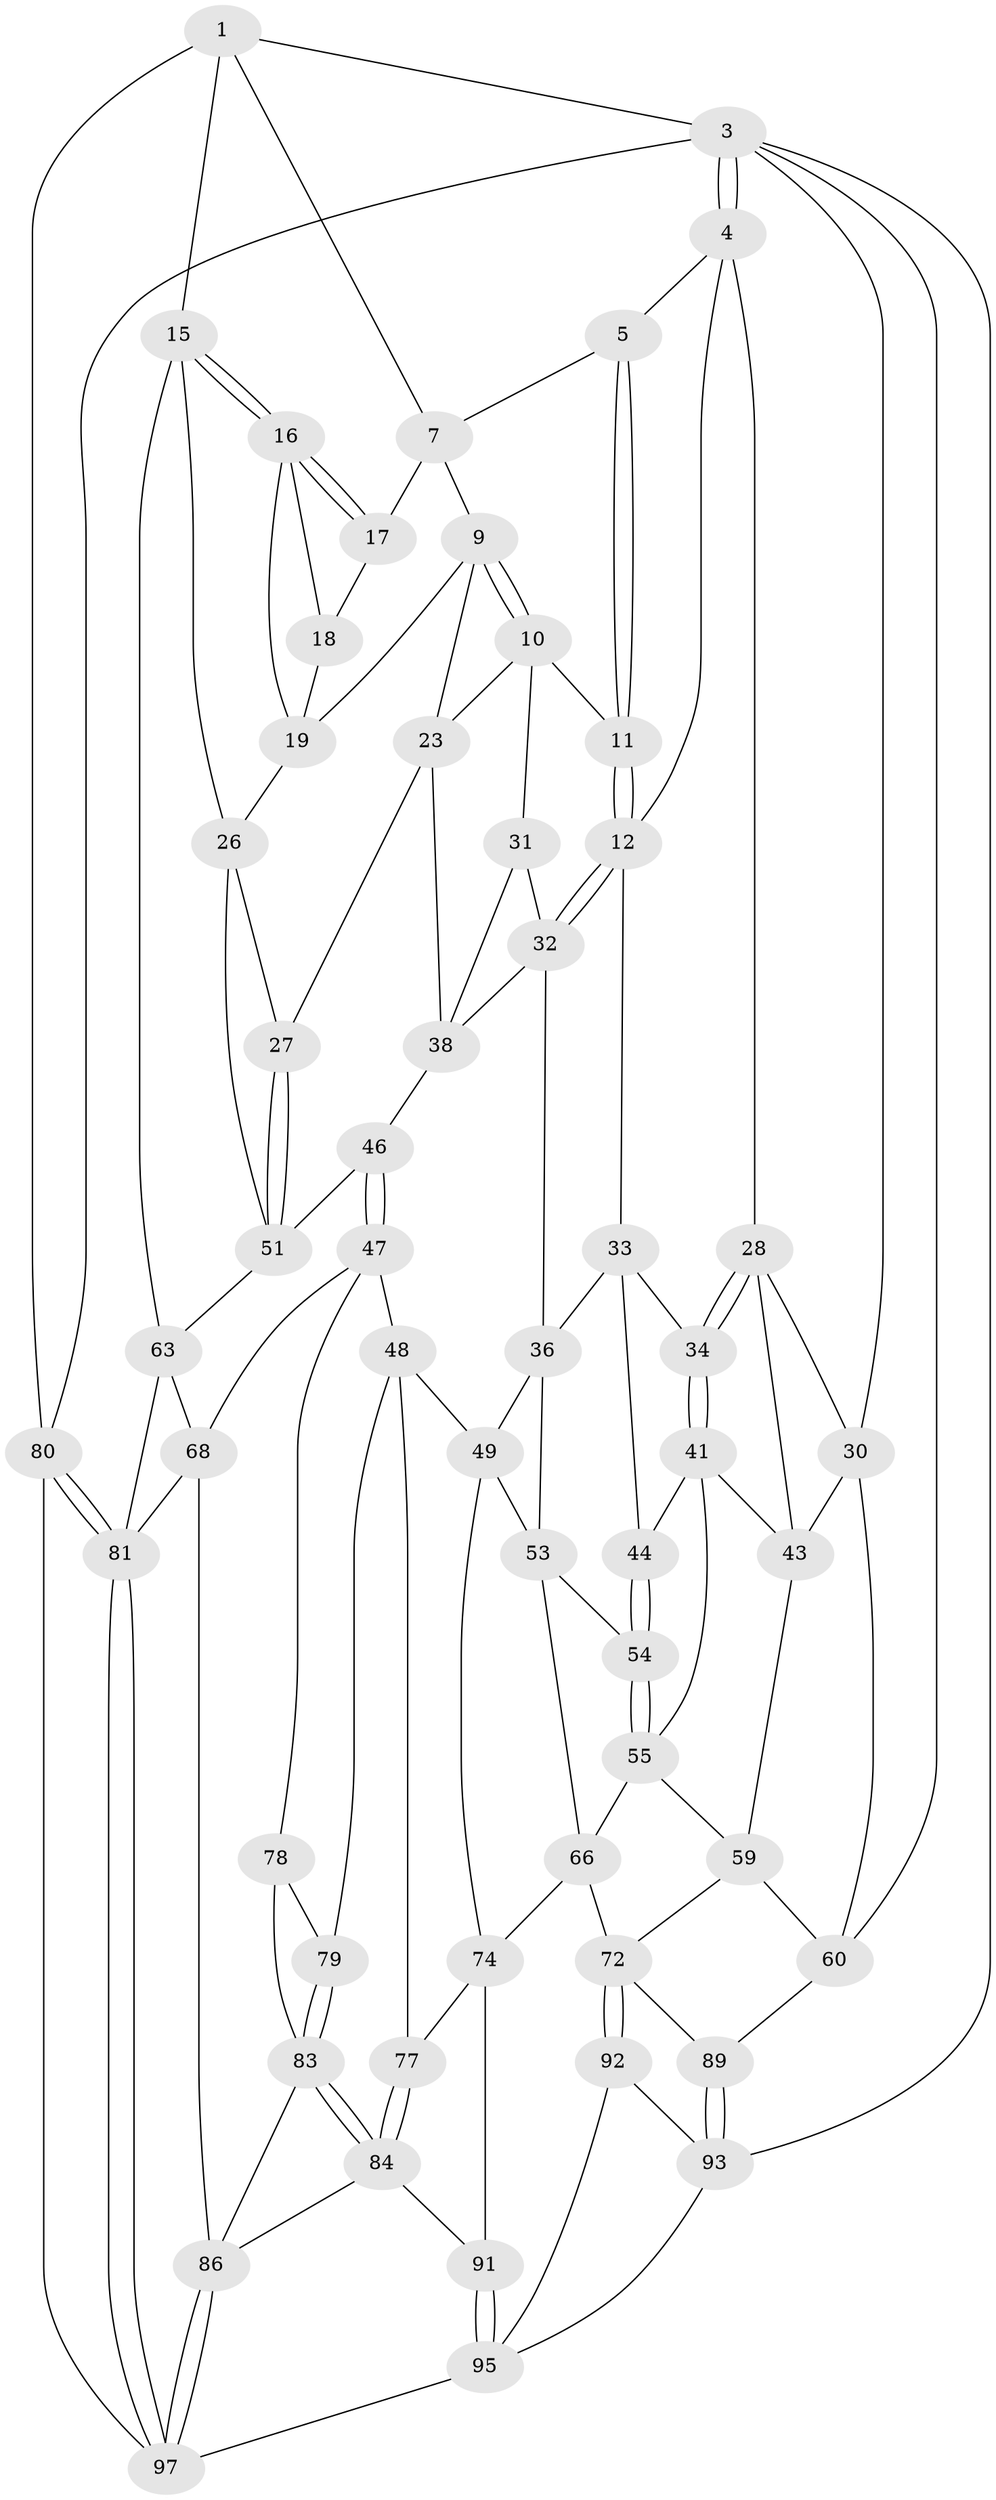 // original degree distribution, {3: 0.02040816326530612, 6: 0.21428571428571427, 5: 0.5306122448979592, 4: 0.23469387755102042}
// Generated by graph-tools (version 1.1) at 2025/11/02/27/25 16:11:55]
// undirected, 57 vertices, 129 edges
graph export_dot {
graph [start="1"]
  node [color=gray90,style=filled];
  1 [pos="+0.9298214925963303+0",super="+2"];
  3 [pos="+0+0",super="+62"];
  4 [pos="+0.2976733116579096+0",super="+14"];
  5 [pos="+0.5152757895307669+0",super="+6"];
  7 [pos="+0.9007533046305635+0.057192486413249366",super="+8"];
  9 [pos="+0.745770215810614+0.12083170705005543",super="+20"];
  10 [pos="+0.608436912355011+0.14987612798938935",super="+25"];
  11 [pos="+0.5864005056533405+0.14402312158043293"];
  12 [pos="+0.5805855734449135+0.14810123619813018",super="+13"];
  15 [pos="+1+0.20092765612273425",super="+39"];
  16 [pos="+1+0.19592774891008372",super="+21"];
  17 [pos="+0.9475341193613032+0.11481767375630422"];
  18 [pos="+0.8970477255500863+0.15231556639093283"];
  19 [pos="+0.8010231058211164+0.1561795286529769",super="+22"];
  23 [pos="+0.7833785769388949+0.3440498708103155",super="+24"];
  26 [pos="+0.8695491438935715+0.28895042784676866",super="+40"];
  27 [pos="+0.7845469260621099+0.34402053720272935"];
  28 [pos="+0.20916727367906668+0.21383389200435804",super="+29"];
  30 [pos="+0+0",super="+57"];
  31 [pos="+0.6044038106685983+0.31779174578870945"];
  32 [pos="+0.559089153165831+0.23691237078883629",super="+35"];
  33 [pos="+0.39761800077264925+0.29436462064081004",super="+37"];
  34 [pos="+0.2750310293311645+0.3312935269739183"];
  36 [pos="+0.45207235361165776+0.36935471656371094",super="+50"];
  38 [pos="+0.5111779587470211+0.3571874472820858",super="+45"];
  41 [pos="+0.25789094123257905+0.4219826228253194",super="+42"];
  43 [pos="+0.10667420121973661+0.43577192244759777",super="+56"];
  44 [pos="+0.3668443781562675+0.40695944185315946"];
  46 [pos="+0.6664291782888151+0.5330611571392069"];
  47 [pos="+0.6249820537865048+0.5905170510509208",super="+69"];
  48 [pos="+0.6237950580038191+0.5912095384865266",super="+76"];
  49 [pos="+0.5656194469842675+0.5862099649007025",super="+67"];
  51 [pos="+0.9373302642509461+0.48166948420490335",super="+52"];
  53 [pos="+0.4326861739641453+0.5533659907392582",super="+65"];
  54 [pos="+0.38531369132381765+0.5469279117895302"];
  55 [pos="+0.31661209807315244+0.5595529154146474",super="+58"];
  59 [pos="+0.2533096678143122+0.6330179841415565",super="+70"];
  60 [pos="+0+0.5849909869623631",super="+61"];
  63 [pos="+1+0.6333641636316222",super="+64"];
  66 [pos="+0.305174548810827+0.6731625207565148",super="+71"];
  68 [pos="+0.8363427268112892+0.7462951556264826",super="+85"];
  72 [pos="+0.22167800166693044+0.845499896304027",super="+73"];
  74 [pos="+0.4358690231220326+0.7910949115524197",super="+75"];
  77 [pos="+0.5365512498484636+0.782643561585409"];
  78 [pos="+0.6906646592352911+0.8138543645198514"];
  79 [pos="+0.6282643784269275+0.7698579891135053"];
  80 [pos="+1+1"];
  81 [pos="+1+1",super="+82"];
  83 [pos="+0.6049671108517561+0.8850188131132082",super="+88"];
  84 [pos="+0.5691227422360854+0.922685827140709",super="+90"];
  86 [pos="+0.792417596283635+0.909471941232537",super="+87"];
  89 [pos="+0.13333840809927372+0.7915872273638291"];
  91 [pos="+0.48820623005846464+1"];
  92 [pos="+0.20588293778817282+0.922644072967652"];
  93 [pos="+0.02841787170675088+0.9745450339375801",super="+94"];
  95 [pos="+0.4884245750390487+1",super="+96"];
  97 [pos="+0.7857748368558206+0.9364208807573707",super="+98"];
  1 -- 7;
  1 -- 80;
  1 -- 3;
  1 -- 15;
  3 -- 4;
  3 -- 4;
  3 -- 30;
  3 -- 80;
  3 -- 60;
  3 -- 93;
  4 -- 5;
  4 -- 28;
  4 -- 12;
  5 -- 11;
  5 -- 11;
  5 -- 7;
  7 -- 17;
  7 -- 9;
  9 -- 10;
  9 -- 10;
  9 -- 19;
  9 -- 23;
  10 -- 11;
  10 -- 31;
  10 -- 23;
  11 -- 12;
  11 -- 12;
  12 -- 32;
  12 -- 32;
  12 -- 33;
  15 -- 16;
  15 -- 16;
  15 -- 26;
  15 -- 63;
  16 -- 17;
  16 -- 17;
  16 -- 18;
  16 -- 19;
  17 -- 18;
  18 -- 19;
  19 -- 26;
  23 -- 27;
  23 -- 38;
  26 -- 27;
  26 -- 51;
  27 -- 51;
  27 -- 51;
  28 -- 34;
  28 -- 34;
  28 -- 43;
  28 -- 30;
  30 -- 60;
  30 -- 43;
  31 -- 32;
  31 -- 38;
  32 -- 36;
  32 -- 38;
  33 -- 34;
  33 -- 36;
  33 -- 44;
  34 -- 41;
  34 -- 41;
  36 -- 49;
  36 -- 53;
  38 -- 46;
  41 -- 44;
  41 -- 43;
  41 -- 55;
  43 -- 59;
  44 -- 54;
  44 -- 54;
  46 -- 47;
  46 -- 47;
  46 -- 51;
  47 -- 48;
  47 -- 68;
  47 -- 78;
  48 -- 49;
  48 -- 77;
  48 -- 79;
  49 -- 74;
  49 -- 53;
  51 -- 63;
  53 -- 54;
  53 -- 66;
  54 -- 55;
  54 -- 55;
  55 -- 66;
  55 -- 59;
  59 -- 60;
  59 -- 72;
  60 -- 89;
  63 -- 68;
  63 -- 81;
  66 -- 72;
  66 -- 74;
  68 -- 86;
  68 -- 81;
  72 -- 92;
  72 -- 92;
  72 -- 89;
  74 -- 77;
  74 -- 91;
  77 -- 84;
  77 -- 84;
  78 -- 79;
  78 -- 83;
  79 -- 83;
  79 -- 83;
  80 -- 81;
  80 -- 81;
  80 -- 97;
  81 -- 97;
  81 -- 97;
  83 -- 84;
  83 -- 84;
  83 -- 86;
  84 -- 91;
  84 -- 86;
  86 -- 97;
  86 -- 97;
  89 -- 93;
  89 -- 93;
  91 -- 95;
  91 -- 95;
  92 -- 93;
  92 -- 95;
  93 -- 95;
  95 -- 97;
}
